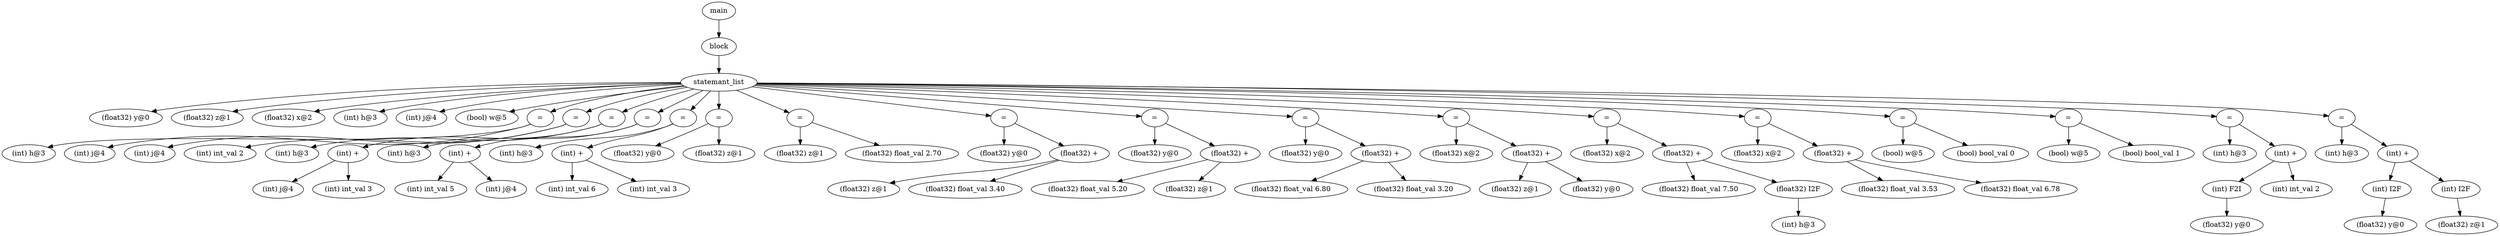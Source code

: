 digraph {
graph [ordering="out"];
node0[label="main"];
node1[label="block"];
node2[label="statemant_list"];
node3[label="(float32) y@0"];
node2 -> node3;
node4[label="(float32) z@1"];
node2 -> node4;
node5[label="(float32) x@2"];
node2 -> node5;
node6[label="(int) h@3"];
node2 -> node6;
node7[label="(int) j@4"];
node2 -> node7;
node8[label="(bool) w@5"];
node2 -> node8;
node9[label="="];
node10[label="(int) h@3"];
node9 -> node10;
node11[label="(int) j@4"];
node9 -> node11;
node2 -> node9;
node12[label="="];
node13[label="(int) j@4"];
node12 -> node13;
node14[label="(int) int_val 2"];
node12 -> node14;
node2 -> node12;
node15[label="="];
node16[label="(int) h@3"];
node15 -> node16;
node17[label="(int) +"];
node18[label="(int) j@4"];
node17 -> node18;
node19[label="(int) int_val 3"];
node17 -> node19;
node15 -> node17;
node2 -> node15;
node20[label="="];
node21[label="(int) h@3"];
node20 -> node21;
node22[label="(int) +"];
node23[label="(int) int_val 5"];
node22 -> node23;
node24[label="(int) j@4"];
node22 -> node24;
node20 -> node22;
node2 -> node20;
node25[label="="];
node26[label="(int) h@3"];
node25 -> node26;
node27[label="(int) +"];
node28[label="(int) int_val 6"];
node27 -> node28;
node29[label="(int) int_val 3"];
node27 -> node29;
node25 -> node27;
node2 -> node25;
node30[label="="];
node31[label="(float32) y@0"];
node30 -> node31;
node32[label="(float32) z@1"];
node30 -> node32;
node2 -> node30;
node33[label="="];
node34[label="(float32) z@1"];
node33 -> node34;
node35[label="(float32) float_val 2.70"];
node33 -> node35;
node2 -> node33;
node36[label="="];
node37[label="(float32) y@0"];
node36 -> node37;
node38[label="(float32) +"];
node39[label="(float32) z@1"];
node38 -> node39;
node40[label="(float32) float_val 3.40"];
node38 -> node40;
node36 -> node38;
node2 -> node36;
node41[label="="];
node42[label="(float32) y@0"];
node41 -> node42;
node43[label="(float32) +"];
node44[label="(float32) float_val 5.20"];
node43 -> node44;
node45[label="(float32) z@1"];
node43 -> node45;
node41 -> node43;
node2 -> node41;
node46[label="="];
node47[label="(float32) y@0"];
node46 -> node47;
node48[label="(float32) +"];
node49[label="(float32) float_val 6.80"];
node48 -> node49;
node50[label="(float32) float_val 3.20"];
node48 -> node50;
node46 -> node48;
node2 -> node46;
node51[label="="];
node52[label="(float32) x@2"];
node51 -> node52;
node53[label="(float32) +"];
node54[label="(float32) z@1"];
node53 -> node54;
node55[label="(float32) y@0"];
node53 -> node55;
node51 -> node53;
node2 -> node51;
node56[label="="];
node57[label="(float32) x@2"];
node56 -> node57;
node58[label="(float32) +"];
node59[label="(float32) float_val 7.50"];
node58 -> node59;
node60[label="(float32) I2F"];
node61[label="(int) h@3"];
node60 -> node61;
node58 -> node60;
node56 -> node58;
node2 -> node56;
node62[label="="];
node63[label="(float32) x@2"];
node62 -> node63;
node64[label="(float32) +"];
node65[label="(float32) float_val 3.53"];
node64 -> node65;
node66[label="(float32) float_val 6.78"];
node64 -> node66;
node62 -> node64;
node2 -> node62;
node67[label="="];
node68[label="(bool) w@5"];
node67 -> node68;
node69[label="(bool) bool_val 0"];
node67 -> node69;
node2 -> node67;
node70[label="="];
node71[label="(bool) w@5"];
node70 -> node71;
node72[label="(bool) bool_val 1"];
node70 -> node72;
node2 -> node70;
node73[label="="];
node74[label="(int) h@3"];
node73 -> node74;
node75[label="(int) +"];
node76[label="(int) F2I"];
node77[label="(float32) y@0"];
node76 -> node77;
node75 -> node76;
node78[label="(int) int_val 2"];
node75 -> node78;
node73 -> node75;
node2 -> node73;
node79[label="="];
node80[label="(int) h@3"];
node79 -> node80;
node81[label="(int) +"];
node82[label="(int) I2F"];
node83[label="(float32) y@0"];
node82 -> node83;
node81 -> node82;
node84[label="(int) I2F"];
node85[label="(float32) z@1"];
node84 -> node85;
node81 -> node84;
node79 -> node81;
node2 -> node79;
node1 -> node2;
node0 -> node1;
}
